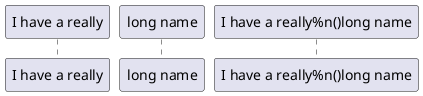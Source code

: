 {
  "sha1": "akgms7dnbsuyyzg8ay237jjudxykjv3",
  "insertion": {
    "when": "2024-05-30T20:48:21.894Z",
    "url": "http://forum.plantuml.net/6495/wrong-class-widths-after-latex-export",
    "user": "plantuml@gmail.com"
  }
}
@startuml
skinparam tikzFont 0.8;4.5
participant "I have a really" as A
participant "long name" as B
participant "I have a really%n()long name" as C

@enduml
